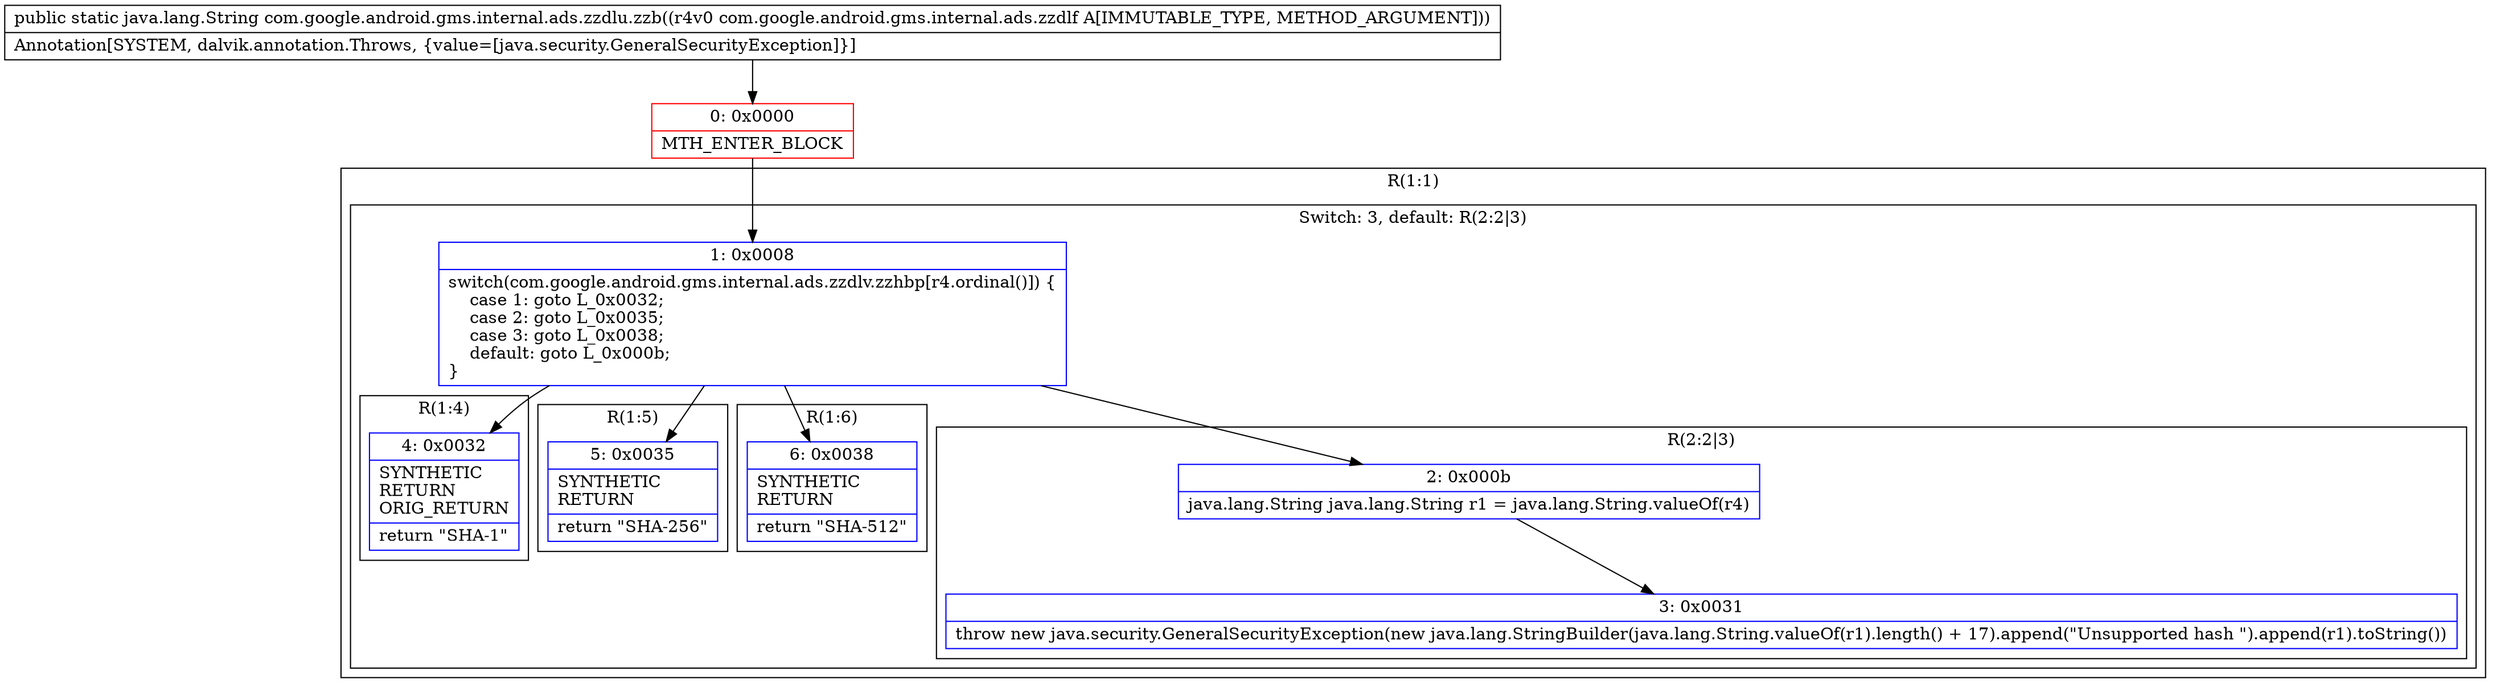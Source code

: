 digraph "CFG forcom.google.android.gms.internal.ads.zzdlu.zzb(Lcom\/google\/android\/gms\/internal\/ads\/zzdlf;)Ljava\/lang\/String;" {
subgraph cluster_Region_1817349688 {
label = "R(1:1)";
node [shape=record,color=blue];
subgraph cluster_SwitchRegion_1603761548 {
label = "Switch: 3, default: R(2:2|3)";
node [shape=record,color=blue];
Node_1 [shape=record,label="{1\:\ 0x0008|switch(com.google.android.gms.internal.ads.zzdlv.zzhbp[r4.ordinal()]) \{\l    case 1: goto L_0x0032;\l    case 2: goto L_0x0035;\l    case 3: goto L_0x0038;\l    default: goto L_0x000b;\l\}\l}"];
subgraph cluster_Region_840906297 {
label = "R(1:4)";
node [shape=record,color=blue];
Node_4 [shape=record,label="{4\:\ 0x0032|SYNTHETIC\lRETURN\lORIG_RETURN\l|return \"SHA\-1\"\l}"];
}
subgraph cluster_Region_150235826 {
label = "R(1:5)";
node [shape=record,color=blue];
Node_5 [shape=record,label="{5\:\ 0x0035|SYNTHETIC\lRETURN\l|return \"SHA\-256\"\l}"];
}
subgraph cluster_Region_1882130138 {
label = "R(1:6)";
node [shape=record,color=blue];
Node_6 [shape=record,label="{6\:\ 0x0038|SYNTHETIC\lRETURN\l|return \"SHA\-512\"\l}"];
}
subgraph cluster_Region_777576903 {
label = "R(2:2|3)";
node [shape=record,color=blue];
Node_2 [shape=record,label="{2\:\ 0x000b|java.lang.String java.lang.String r1 = java.lang.String.valueOf(r4)\l}"];
Node_3 [shape=record,label="{3\:\ 0x0031|throw new java.security.GeneralSecurityException(new java.lang.StringBuilder(java.lang.String.valueOf(r1).length() + 17).append(\"Unsupported hash \").append(r1).toString())\l}"];
}
}
}
Node_0 [shape=record,color=red,label="{0\:\ 0x0000|MTH_ENTER_BLOCK\l}"];
MethodNode[shape=record,label="{public static java.lang.String com.google.android.gms.internal.ads.zzdlu.zzb((r4v0 com.google.android.gms.internal.ads.zzdlf A[IMMUTABLE_TYPE, METHOD_ARGUMENT]))  | Annotation[SYSTEM, dalvik.annotation.Throws, \{value=[java.security.GeneralSecurityException]\}]\l}"];
MethodNode -> Node_0;
Node_1 -> Node_2;
Node_1 -> Node_4;
Node_1 -> Node_5;
Node_1 -> Node_6;
Node_2 -> Node_3;
Node_0 -> Node_1;
}

